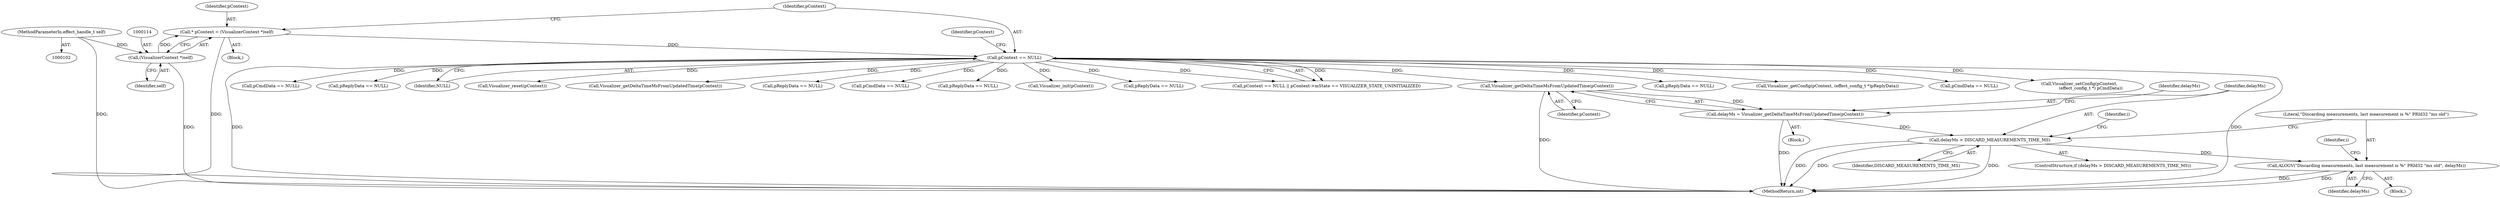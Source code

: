 digraph "0_Android_aeea52da00d210587fb3ed895de3d5f2e0264c88_11@pointer" {
"1000801" [label="(Call,Visualizer_getDeltaTimeMsFromUpdatedTime(pContext))"];
"1000119" [label="(Call,pContext == NULL)"];
"1000111" [label="(Call,* pContext = (VisualizerContext *)self)"];
"1000113" [label="(Call,(VisualizerContext *)self)"];
"1000103" [label="(MethodParameterIn,effect_handle_t self)"];
"1000799" [label="(Call,delayMs = Visualizer_getDeltaTimeMsFromUpdatedTime(pContext))"];
"1000804" [label="(Call,delayMs > DISCARD_MEASUREMENTS_TIME_MS)"];
"1000808" [label="(Call,ALOGV(\"Discarding measurements, last measurement is %\" PRId32 \"ms old\", delayMs))"];
"1000801" [label="(Call,Visualizer_getDeltaTimeMsFromUpdatedTime(pContext))"];
"1000803" [label="(ControlStructure,if (delayMs > DISCARD_MEASUREMENTS_TIME_MS))"];
"1000112" [label="(Identifier,pContext)"];
"1000808" [label="(Call,ALOGV(\"Discarding measurements, last measurement is %\" PRId32 \"ms old\", delayMs))"];
"1000805" [label="(Identifier,delayMs)"];
"1000785" [label="(Block,)"];
"1000195" [label="(Call,pReplyData == NULL)"];
"1000115" [label="(Identifier,self)"];
"1000207" [label="(Call,Visualizer_getConfig(pContext, (effect_config_t *)pReplyData))"];
"1000299" [label="(Call,pCmdData == NULL)"];
"1000186" [label="(Call,Visualizer_setConfig(pContext,\n                 (effect_config_t *) pCmdData))"];
"1000160" [label="(Call,pCmdData == NULL)"];
"1000806" [label="(Identifier,DISCARD_MEASUREMENTS_TIME_MS)"];
"1000996" [label="(MethodReturn,int)"];
"1000119" [label="(Call,pContext == NULL)"];
"1000814" [label="(Identifier,i)"];
"1000621" [label="(Call,pReplyData == NULL)"];
"1000804" [label="(Call,delayMs > DISCARD_MEASUREMENTS_TIME_MS)"];
"1000810" [label="(Identifier,delayMs)"];
"1000121" [label="(Identifier,NULL)"];
"1000214" [label="(Call,Visualizer_reset(pContext))"];
"1000799" [label="(Call,delayMs = Visualizer_getDeltaTimeMsFromUpdatedTime(pContext))"];
"1000642" [label="(Call,Visualizer_getDeltaTimeMsFromUpdatedTime(pContext))"];
"1000220" [label="(Call,pReplyData == NULL)"];
"1000470" [label="(Call,pCmdData == NULL)"];
"1000111" [label="(Call,* pContext = (VisualizerContext *)self)"];
"1000137" [label="(Call,pReplyData == NULL)"];
"1000800" [label="(Identifier,delayMs)"];
"1000861" [label="(Identifier,i)"];
"1000120" [label="(Identifier,pContext)"];
"1000807" [label="(Block,)"];
"1000124" [label="(Identifier,pContext)"];
"1000802" [label="(Identifier,pContext)"];
"1000154" [label="(Call,Visualizer_init(pContext))"];
"1000103" [label="(MethodParameterIn,effect_handle_t self)"];
"1000259" [label="(Call,pReplyData == NULL)"];
"1000109" [label="(Block,)"];
"1000809" [label="(Literal,\"Discarding measurements, last measurement is %\" PRId32 \"ms old\")"];
"1000118" [label="(Call,pContext == NULL || pContext->mState == VISUALIZER_STATE_UNINITIALIZED)"];
"1000113" [label="(Call,(VisualizerContext *)self)"];
"1000801" -> "1000799"  [label="AST: "];
"1000801" -> "1000802"  [label="CFG: "];
"1000802" -> "1000801"  [label="AST: "];
"1000799" -> "1000801"  [label="CFG: "];
"1000801" -> "1000996"  [label="DDG: "];
"1000801" -> "1000799"  [label="DDG: "];
"1000119" -> "1000801"  [label="DDG: "];
"1000119" -> "1000118"  [label="AST: "];
"1000119" -> "1000121"  [label="CFG: "];
"1000120" -> "1000119"  [label="AST: "];
"1000121" -> "1000119"  [label="AST: "];
"1000124" -> "1000119"  [label="CFG: "];
"1000118" -> "1000119"  [label="CFG: "];
"1000119" -> "1000996"  [label="DDG: "];
"1000119" -> "1000996"  [label="DDG: "];
"1000119" -> "1000118"  [label="DDG: "];
"1000119" -> "1000118"  [label="DDG: "];
"1000111" -> "1000119"  [label="DDG: "];
"1000119" -> "1000137"  [label="DDG: "];
"1000119" -> "1000154"  [label="DDG: "];
"1000119" -> "1000160"  [label="DDG: "];
"1000119" -> "1000186"  [label="DDG: "];
"1000119" -> "1000195"  [label="DDG: "];
"1000119" -> "1000207"  [label="DDG: "];
"1000119" -> "1000214"  [label="DDG: "];
"1000119" -> "1000220"  [label="DDG: "];
"1000119" -> "1000259"  [label="DDG: "];
"1000119" -> "1000299"  [label="DDG: "];
"1000119" -> "1000470"  [label="DDG: "];
"1000119" -> "1000621"  [label="DDG: "];
"1000119" -> "1000642"  [label="DDG: "];
"1000111" -> "1000109"  [label="AST: "];
"1000111" -> "1000113"  [label="CFG: "];
"1000112" -> "1000111"  [label="AST: "];
"1000113" -> "1000111"  [label="AST: "];
"1000120" -> "1000111"  [label="CFG: "];
"1000111" -> "1000996"  [label="DDG: "];
"1000113" -> "1000111"  [label="DDG: "];
"1000113" -> "1000115"  [label="CFG: "];
"1000114" -> "1000113"  [label="AST: "];
"1000115" -> "1000113"  [label="AST: "];
"1000113" -> "1000996"  [label="DDG: "];
"1000103" -> "1000113"  [label="DDG: "];
"1000103" -> "1000102"  [label="AST: "];
"1000103" -> "1000996"  [label="DDG: "];
"1000799" -> "1000785"  [label="AST: "];
"1000800" -> "1000799"  [label="AST: "];
"1000805" -> "1000799"  [label="CFG: "];
"1000799" -> "1000996"  [label="DDG: "];
"1000799" -> "1000804"  [label="DDG: "];
"1000804" -> "1000803"  [label="AST: "];
"1000804" -> "1000806"  [label="CFG: "];
"1000805" -> "1000804"  [label="AST: "];
"1000806" -> "1000804"  [label="AST: "];
"1000809" -> "1000804"  [label="CFG: "];
"1000861" -> "1000804"  [label="CFG: "];
"1000804" -> "1000996"  [label="DDG: "];
"1000804" -> "1000996"  [label="DDG: "];
"1000804" -> "1000996"  [label="DDG: "];
"1000804" -> "1000808"  [label="DDG: "];
"1000808" -> "1000807"  [label="AST: "];
"1000808" -> "1000810"  [label="CFG: "];
"1000809" -> "1000808"  [label="AST: "];
"1000810" -> "1000808"  [label="AST: "];
"1000814" -> "1000808"  [label="CFG: "];
"1000808" -> "1000996"  [label="DDG: "];
"1000808" -> "1000996"  [label="DDG: "];
}
